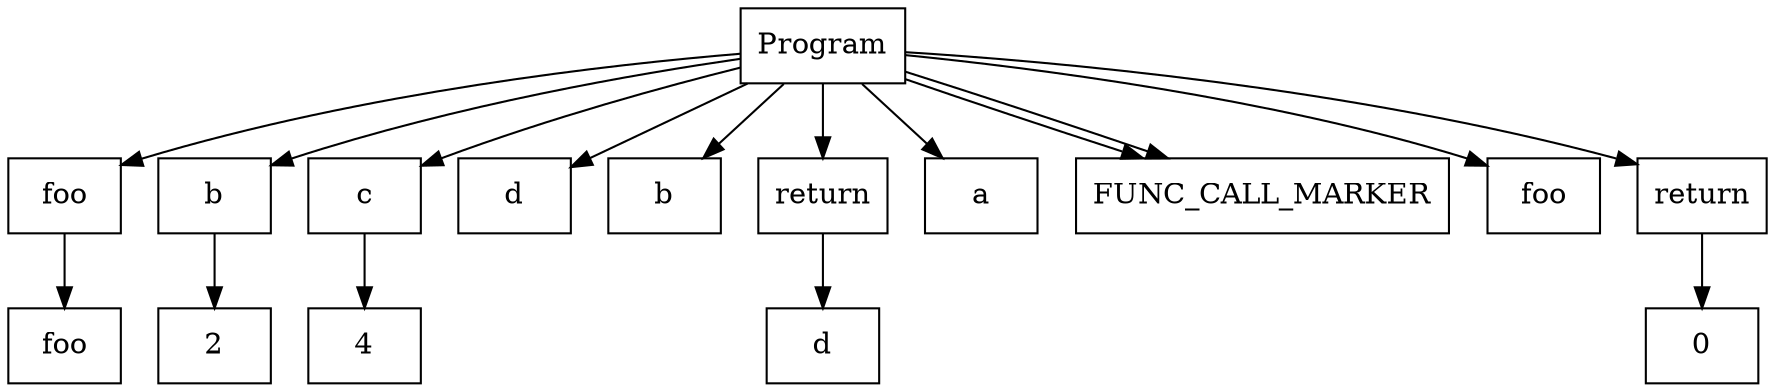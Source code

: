 digraph AST {
    node [shape=box];
    node_Program_1442045361 [label="Program"];
    node_foo_1073502961 [label="foo"];
    node_Program_1442045361 -> node_foo_1073502961;
    node_foo_1582797472 [label="foo"];
    node_foo_1073502961 -> node_foo_1582797472;
    node_b_644166178 [label="b"];
    node_Program_1442045361 -> node_b_644166178;
    node_2_892529689 [label="2"];
    node_b_644166178 -> node_2_892529689;
    node_c_1757676444 [label="c"];
    node_Program_1442045361 -> node_c_1757676444;
    node_4_182738614 [label="4"];
    node_c_1757676444 -> node_4_182738614;
    node_d_94345706 [label="d"];
    node_Program_1442045361 -> node_d_94345706;
    node_b_670035812 [label="b"];
    node_Program_1442045361 -> node_b_670035812;
    node_return_1870647526 [label="return"];
    node_Program_1442045361 -> node_return_1870647526;
    node_d_1204167249 [label="d"];
    node_return_1870647526 -> node_d_1204167249;
    node_a_1047503754 [label="a"];
    node_Program_1442045361 -> node_a_1047503754;
    node_FUNC_CALL_MARKER_1722023916 [label="FUNC_CALL_MARKER"];
    node_Program_1442045361 -> node_FUNC_CALL_MARKER_1722023916;
    node_foo_2009787198 [label="foo"];
    node_Program_1442045361 -> node_foo_2009787198;
    node_FUNC_CALL_MARKER_1722023916 [label="FUNC_CALL_MARKER"];
    node_Program_1442045361 -> node_FUNC_CALL_MARKER_1722023916;
    node_return_32017212 [label="return"];
    node_Program_1442045361 -> node_return_32017212;
    node_0_1121454968 [label="0"];
    node_return_32017212 -> node_0_1121454968;
}
